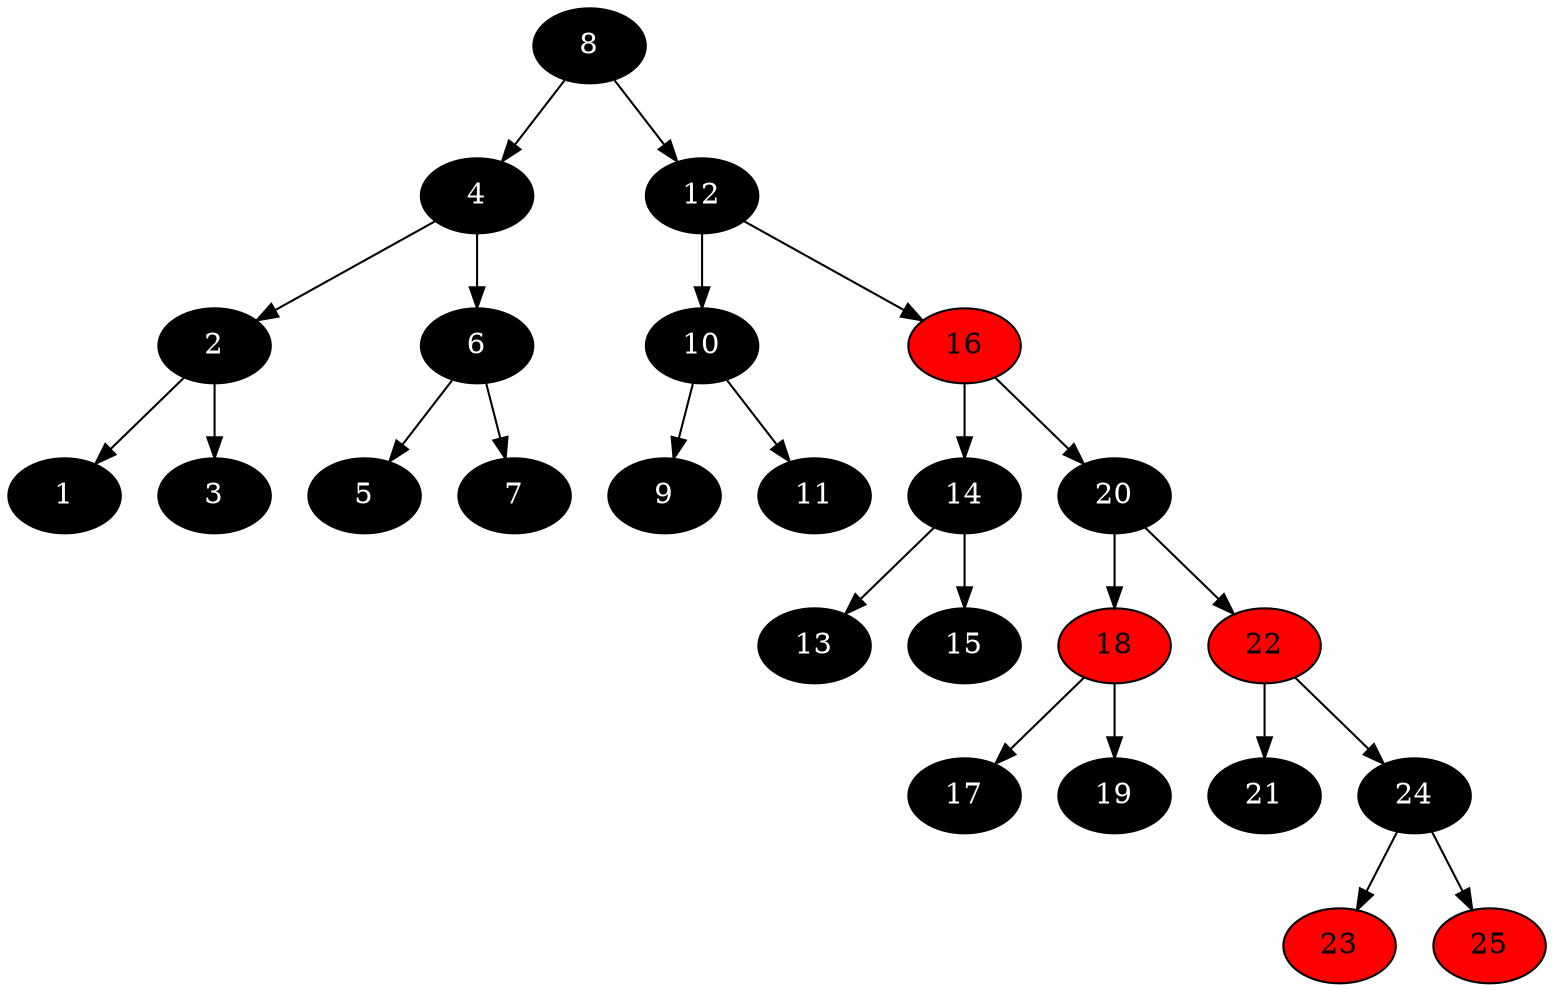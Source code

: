 digraph mentions {
8 -> 4
4 -> 2
2 -> 1
2 -> 3
4 -> 6
6 -> 5
6 -> 7
8 -> 12
12 -> 10
10 -> 9
10 -> 11
12 -> 16
16 -> 14
14 -> 13
14 -> 15
16 -> 20
20 -> 18
18 -> 17
18 -> 19
20 -> 22
22 -> 21
22 -> 24
24 -> 23
24 -> 25
8[style=filled, fillcolor=black, fontcolor=white]
4[style=filled, fillcolor=black, fontcolor=white]
2[style=filled, fillcolor=black, fontcolor=white]
1[style=filled, fillcolor=black, fontcolor=white]
3[style=filled, fillcolor=black, fontcolor=white]
6[style=filled, fillcolor=black, fontcolor=white]
5[style=filled, fillcolor=black, fontcolor=white]
7[style=filled, fillcolor=black, fontcolor=white]
12[style=filled, fillcolor=black, fontcolor=white]
10[style=filled, fillcolor=black, fontcolor=white]
9[style=filled, fillcolor=black, fontcolor=white]
11[style=filled, fillcolor=black, fontcolor=white]
16[style=filled, fillcolor=red]
14[style=filled, fillcolor=black, fontcolor=white]
13[style=filled, fillcolor=black, fontcolor=white]
15[style=filled, fillcolor=black, fontcolor=white]
20[style=filled, fillcolor=black, fontcolor=white]
18[style=filled, fillcolor=red]
17[style=filled, fillcolor=black, fontcolor=white]
19[style=filled, fillcolor=black, fontcolor=white]
22[style=filled, fillcolor=red]
21[style=filled, fillcolor=black, fontcolor=white]
24[style=filled, fillcolor=black, fontcolor=white]
23[style=filled, fillcolor=red]
25[style=filled, fillcolor=red]
}
